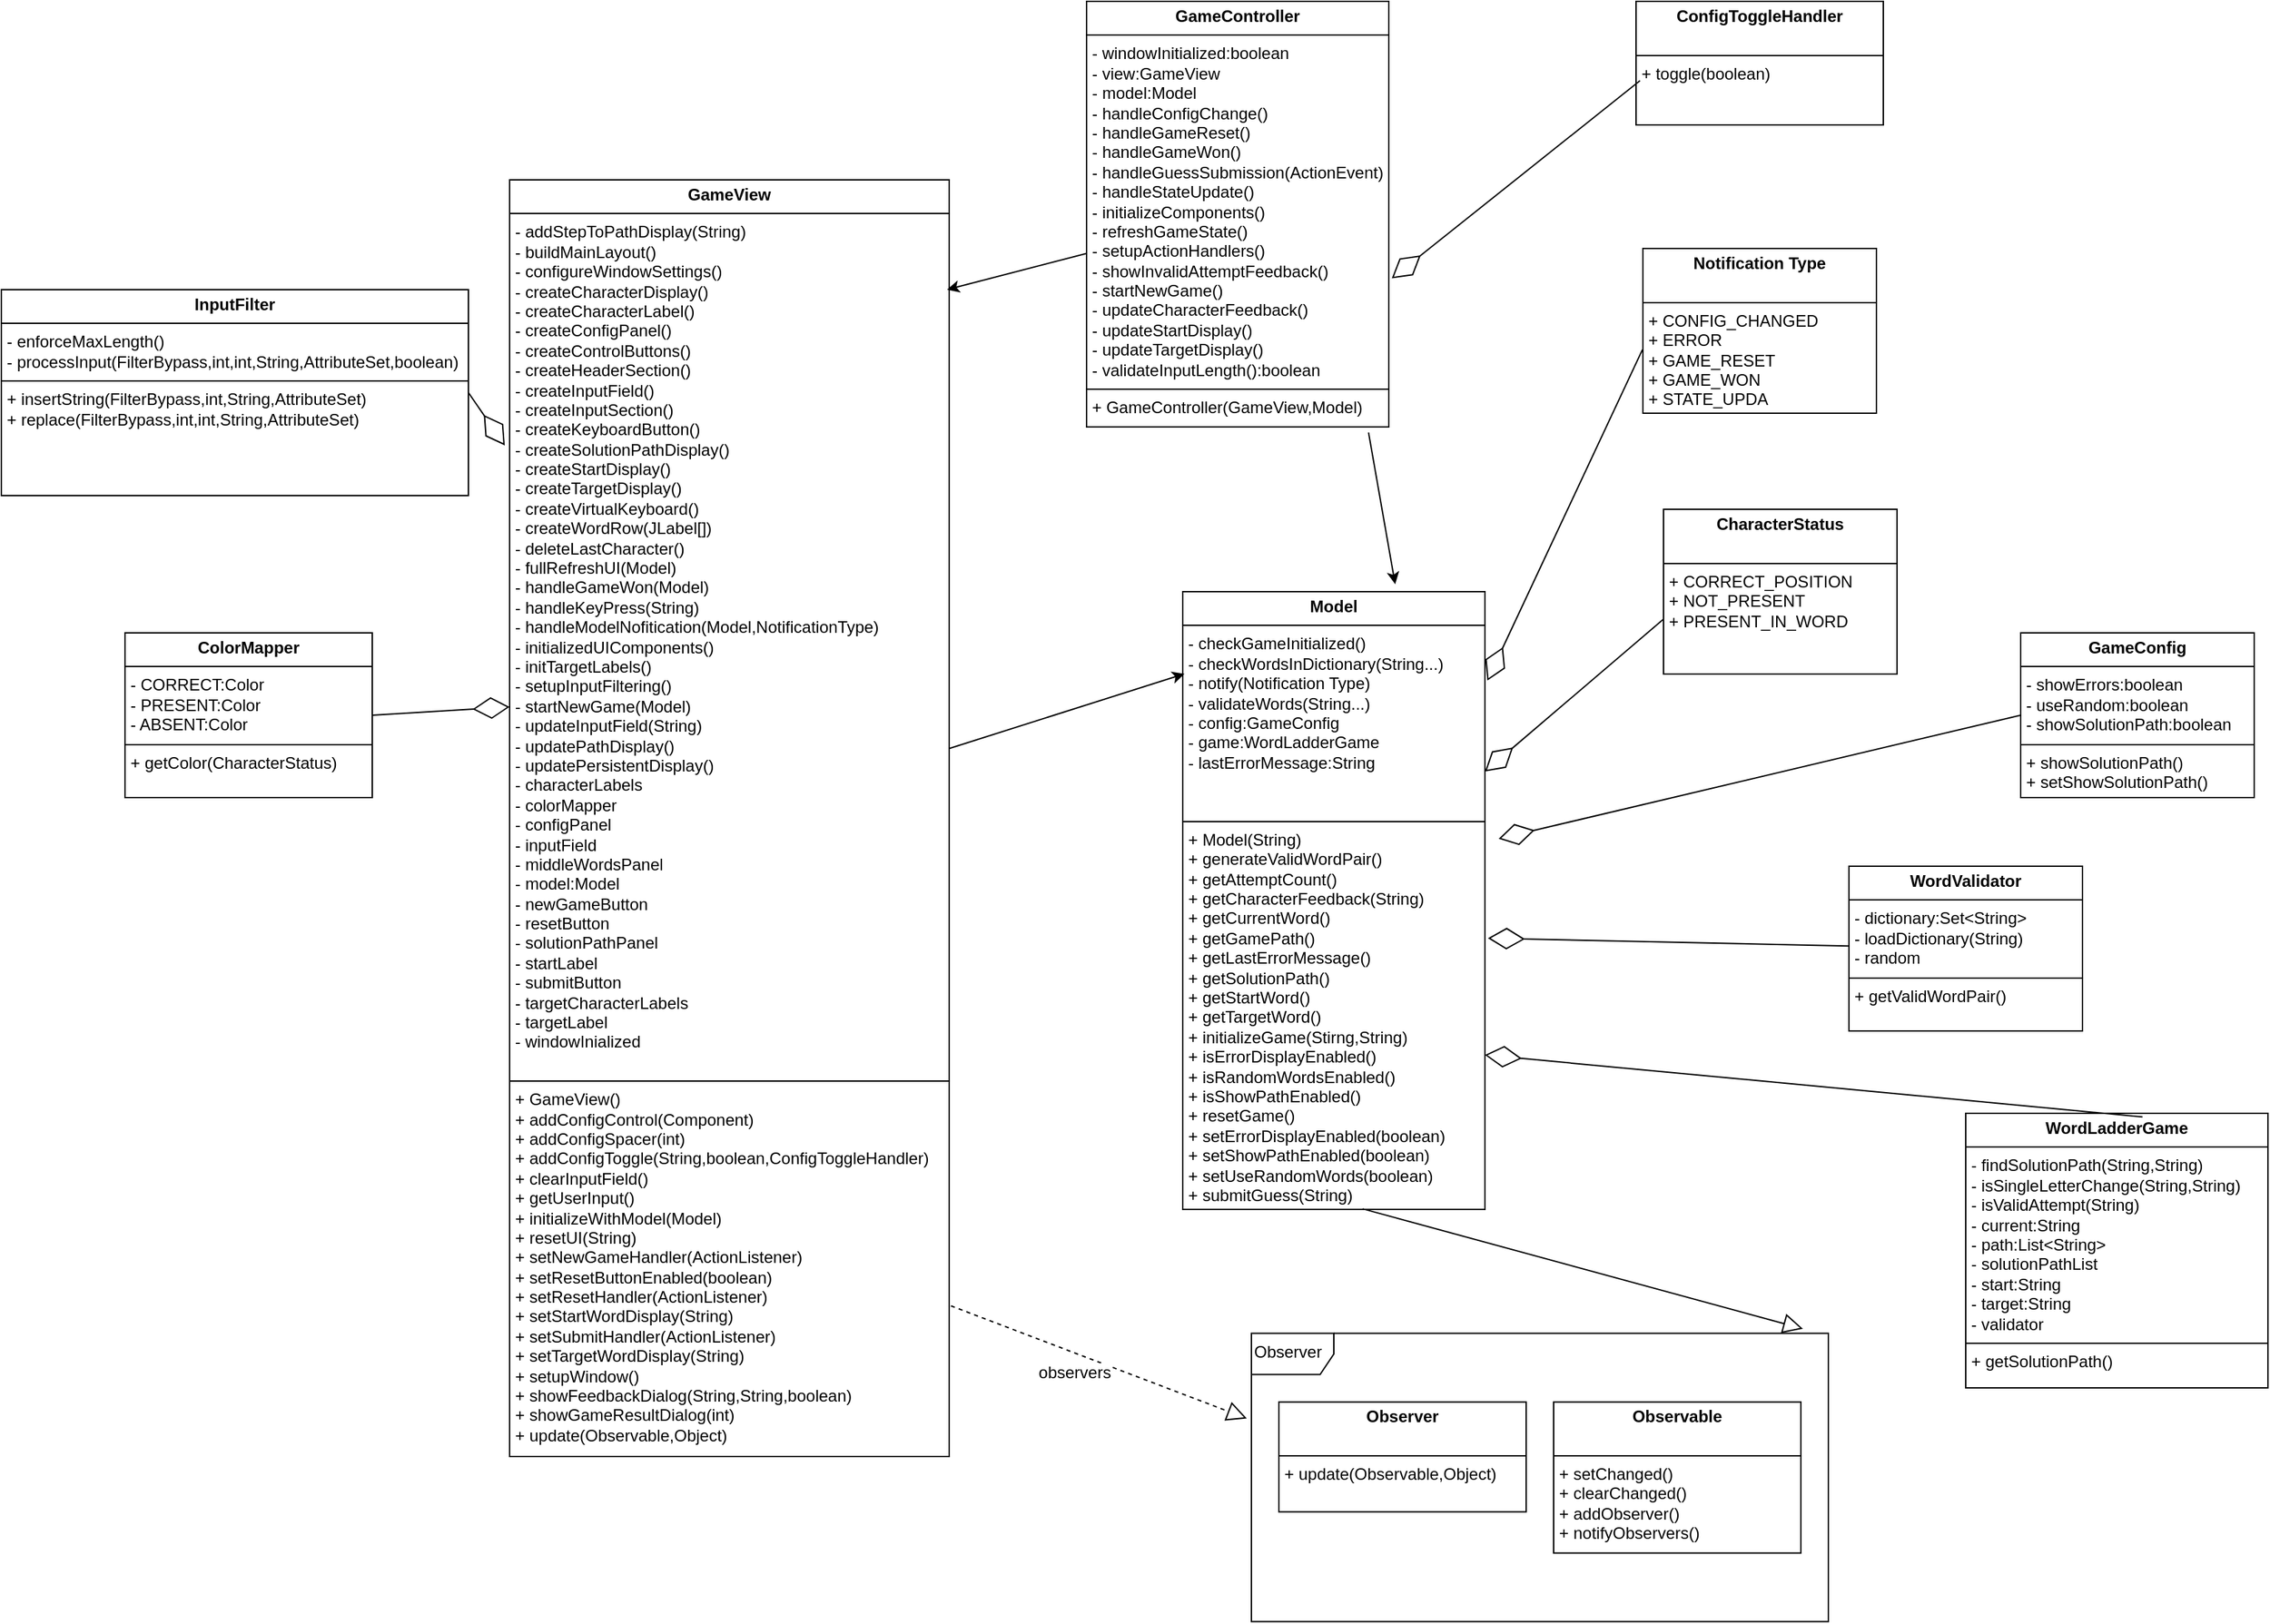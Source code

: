 <mxfile version="27.0.3">
  <diagram name="第 1 页" id="N_lK21XHhrQVnXlI5X9z">
    <mxGraphModel dx="4000" dy="1009" grid="1" gridSize="10" guides="1" tooltips="1" connect="1" arrows="1" fold="1" page="1" pageScale="1" pageWidth="1920" pageHeight="1200" math="0" shadow="0">
      <root>
        <mxCell id="0" />
        <mxCell id="1" parent="0" />
        <mxCell id="SyILPfKBwFXitxTcLytx-8" value="&lt;p style=&quot;margin:0px;margin-top:4px;text-align:center;&quot;&gt;&lt;b&gt;GameController&lt;/b&gt;&lt;/p&gt;&lt;hr size=&quot;1&quot; style=&quot;border-style:solid;&quot;&gt;&lt;p style=&quot;margin:0px;margin-left:4px;&quot;&gt;- windowInitialized:boolean&lt;/p&gt;&lt;p style=&quot;margin:0px;margin-left:4px;&quot;&gt;- view:GameView&lt;/p&gt;&lt;p style=&quot;margin:0px;margin-left:4px;&quot;&gt;- model:Model&lt;/p&gt;&lt;p style=&quot;margin:0px;margin-left:4px;&quot;&gt;- handleConfigChange()&lt;/p&gt;&lt;p style=&quot;margin:0px;margin-left:4px;&quot;&gt;- handleGameReset()&lt;/p&gt;&lt;p style=&quot;margin:0px;margin-left:4px;&quot;&gt;- handleGameWon()&lt;/p&gt;&lt;p style=&quot;margin:0px;margin-left:4px;&quot;&gt;- handleGuessSubmission(ActionEvent)&lt;/p&gt;&lt;p style=&quot;margin:0px;margin-left:4px;&quot;&gt;- handleStateUpdate()&lt;/p&gt;&lt;p style=&quot;margin:0px;margin-left:4px;&quot;&gt;- initializeComponents()&lt;/p&gt;&lt;p style=&quot;margin:0px;margin-left:4px;&quot;&gt;- refreshGameState()&lt;/p&gt;&lt;p style=&quot;margin:0px;margin-left:4px;&quot;&gt;- setupActionHandlers()&lt;/p&gt;&lt;p style=&quot;margin:0px;margin-left:4px;&quot;&gt;- showInvalidAttemptFeedback()&lt;/p&gt;&lt;p style=&quot;margin:0px;margin-left:4px;&quot;&gt;- startNewGame()&lt;/p&gt;&lt;p style=&quot;margin:0px;margin-left:4px;&quot;&gt;- updateCharacterFeedback()&lt;/p&gt;&lt;p style=&quot;margin:0px;margin-left:4px;&quot;&gt;- updateStartDisplay()&lt;/p&gt;&lt;p style=&quot;margin:0px;margin-left:4px;&quot;&gt;- updateTargetDisplay()&lt;/p&gt;&lt;p style=&quot;margin:0px;margin-left:4px;&quot;&gt;- validateInputLength():boolean&lt;/p&gt;&lt;hr size=&quot;1&quot; style=&quot;border-style:solid;&quot;&gt;&lt;p style=&quot;margin:0px;margin-left:4px;&quot;&gt;+ GameController(GameView,Model)&lt;/p&gt;&lt;p style=&quot;margin:0px;margin-left:4px;&quot;&gt;&lt;br&gt;&lt;/p&gt;" style="verticalAlign=top;align=left;overflow=fill;html=1;whiteSpace=wrap;" parent="1" vertex="1">
          <mxGeometry x="320" y="140" width="220" height="310" as="geometry" />
        </mxCell>
        <mxCell id="SyILPfKBwFXitxTcLytx-9" value="&lt;p style=&quot;margin:0px;margin-top:4px;text-align:center;&quot;&gt;&lt;b&gt;GameView&lt;/b&gt;&lt;/p&gt;&lt;hr size=&quot;1&quot; style=&quot;border-style:solid;&quot;&gt;&lt;p style=&quot;margin:0px;margin-left:4px;&quot;&gt;- addStepToPathDisplay(String)&lt;br&gt;&lt;/p&gt;&lt;p style=&quot;margin:0px;margin-left:4px;&quot;&gt;- buildMainLayout()&lt;/p&gt;&lt;p style=&quot;margin:0px;margin-left:4px;&quot;&gt;- configureWindowSettings()&lt;/p&gt;&lt;p style=&quot;margin:0px;margin-left:4px;&quot;&gt;- createCharacterDisplay()&lt;/p&gt;&lt;p style=&quot;margin:0px;margin-left:4px;&quot;&gt;- createCharacterLabel()&lt;/p&gt;&lt;p style=&quot;margin:0px;margin-left:4px;&quot;&gt;- createConfigPanel()&lt;/p&gt;&lt;p style=&quot;margin:0px;margin-left:4px;&quot;&gt;- createControlButtons()&lt;/p&gt;&lt;p style=&quot;margin:0px;margin-left:4px;&quot;&gt;- createHeaderSection()&lt;/p&gt;&lt;p style=&quot;margin:0px;margin-left:4px;&quot;&gt;- createInputField()&lt;/p&gt;&lt;p style=&quot;margin:0px;margin-left:4px;&quot;&gt;- createInputSection()&lt;/p&gt;&lt;p style=&quot;margin:0px;margin-left:4px;&quot;&gt;- createKeyboardButton()&lt;/p&gt;&lt;p style=&quot;margin:0px;margin-left:4px;&quot;&gt;- createSolutionPathDisplay()&lt;/p&gt;&lt;p style=&quot;margin:0px;margin-left:4px;&quot;&gt;- createStartDisplay()&lt;/p&gt;&lt;p style=&quot;margin:0px;margin-left:4px;&quot;&gt;- createTargetDisplay()&lt;/p&gt;&lt;p style=&quot;margin:0px;margin-left:4px;&quot;&gt;- createVirtualKeyboard()&lt;/p&gt;&lt;p style=&quot;margin:0px;margin-left:4px;&quot;&gt;- createWordRow(JLabel[])&lt;/p&gt;&lt;p style=&quot;margin:0px;margin-left:4px;&quot;&gt;- deleteLastCharacter()&lt;/p&gt;&lt;p style=&quot;margin:0px;margin-left:4px;&quot;&gt;- fullRefreshUI(Model)&lt;/p&gt;&lt;p style=&quot;margin:0px;margin-left:4px;&quot;&gt;- handleGameWon(Model)&lt;/p&gt;&lt;p style=&quot;margin:0px;margin-left:4px;&quot;&gt;- handleKeyPress(String)&lt;/p&gt;&lt;p style=&quot;margin:0px;margin-left:4px;&quot;&gt;- handleModelNofitication(Model,NotificationType)&lt;/p&gt;&lt;p style=&quot;margin:0px;margin-left:4px;&quot;&gt;- initializedUIComponents()&lt;/p&gt;&lt;p style=&quot;margin:0px;margin-left:4px;&quot;&gt;- initTargetLabels()&lt;/p&gt;&lt;p style=&quot;margin:0px;margin-left:4px;&quot;&gt;- setupInputFiltering()&lt;/p&gt;&lt;p style=&quot;margin:0px;margin-left:4px;&quot;&gt;- startNewGame(Model)&lt;/p&gt;&lt;p style=&quot;margin:0px;margin-left:4px;&quot;&gt;- updateInputField(String)&lt;/p&gt;&lt;p style=&quot;margin:0px;margin-left:4px;&quot;&gt;- updatePathDisplay()&lt;/p&gt;&lt;p style=&quot;margin:0px;margin-left:4px;&quot;&gt;- updatePersistentDisplay()&lt;/p&gt;&lt;p style=&quot;margin:0px;margin-left:4px;&quot;&gt;- characterLabels&lt;/p&gt;&lt;p style=&quot;margin:0px;margin-left:4px;&quot;&gt;- colorMapper&lt;/p&gt;&lt;p style=&quot;margin:0px;margin-left:4px;&quot;&gt;- configPanel&lt;/p&gt;&lt;p style=&quot;margin:0px;margin-left:4px;&quot;&gt;- inputField&lt;/p&gt;&lt;p style=&quot;margin:0px;margin-left:4px;&quot;&gt;- middleWordsPanel&lt;/p&gt;&lt;p style=&quot;margin:0px;margin-left:4px;&quot;&gt;- model:Model&lt;/p&gt;&lt;p style=&quot;margin:0px;margin-left:4px;&quot;&gt;- newGameButton&lt;/p&gt;&lt;p style=&quot;margin:0px;margin-left:4px;&quot;&gt;- resetButton&lt;/p&gt;&lt;p style=&quot;margin:0px;margin-left:4px;&quot;&gt;- solutionPathPanel&lt;/p&gt;&lt;p style=&quot;margin:0px;margin-left:4px;&quot;&gt;- startLabel&lt;/p&gt;&lt;p style=&quot;margin:0px;margin-left:4px;&quot;&gt;- submitButton&lt;/p&gt;&lt;p style=&quot;margin:0px;margin-left:4px;&quot;&gt;- targetCharacterLabels&lt;/p&gt;&lt;p style=&quot;margin:0px;margin-left:4px;&quot;&gt;- targetLabel&lt;/p&gt;&lt;p style=&quot;margin:0px;margin-left:4px;&quot;&gt;- windowInialized&lt;/p&gt;&lt;p style=&quot;margin:0px;margin-left:4px;&quot;&gt;&lt;br&gt;&lt;/p&gt;&lt;hr size=&quot;1&quot; style=&quot;border-style:solid;&quot;&gt;&lt;p style=&quot;margin:0px;margin-left:4px;&quot;&gt;+ GameView()&lt;/p&gt;&lt;p style=&quot;margin:0px;margin-left:4px;&quot;&gt;+ addConfigControl(Component)&lt;/p&gt;&lt;p style=&quot;margin:0px;margin-left:4px;&quot;&gt;+ addConfigSpacer(int)&lt;/p&gt;&lt;p style=&quot;margin:0px;margin-left:4px;&quot;&gt;+ addConfigToggle(String,boolean,ConfigToggleHandler)&lt;/p&gt;&lt;p style=&quot;margin:0px;margin-left:4px;&quot;&gt;+ clearInputField()&lt;/p&gt;&lt;p style=&quot;margin:0px;margin-left:4px;&quot;&gt;+ getUserInput()&lt;/p&gt;&lt;p style=&quot;margin:0px;margin-left:4px;&quot;&gt;+ initializeWithModel(Model)&lt;/p&gt;&lt;p style=&quot;margin:0px;margin-left:4px;&quot;&gt;+ resetUI(String)&lt;/p&gt;&lt;p style=&quot;margin:0px;margin-left:4px;&quot;&gt;+ setNewGameHandler(ActionListener)&lt;/p&gt;&lt;p style=&quot;margin:0px;margin-left:4px;&quot;&gt;+ setResetButtonEnabled(boolean)&lt;/p&gt;&lt;p style=&quot;margin:0px;margin-left:4px;&quot;&gt;+ setResetHandler(ActionListener)&lt;/p&gt;&lt;p style=&quot;margin:0px;margin-left:4px;&quot;&gt;+ setStartWordDisplay(String)&lt;/p&gt;&lt;p style=&quot;margin:0px;margin-left:4px;&quot;&gt;+ setSubmitHandler(ActionListener)&lt;/p&gt;&lt;p style=&quot;margin:0px;margin-left:4px;&quot;&gt;+ setTargetWordDisplay(String)&lt;/p&gt;&lt;p style=&quot;margin:0px;margin-left:4px;&quot;&gt;+ setupWindow()&lt;/p&gt;&lt;p style=&quot;margin:0px;margin-left:4px;&quot;&gt;+ showFeedbackDialog(String,String,boolean)&lt;/p&gt;&lt;p style=&quot;margin:0px;margin-left:4px;&quot;&gt;+ showGameResultDialog(int)&lt;/p&gt;&lt;p style=&quot;margin:0px;margin-left:4px;&quot;&gt;+ update(Observable,Object)&lt;/p&gt;&lt;p style=&quot;margin:0px;margin-left:4px;&quot;&gt;&lt;br&gt;&lt;/p&gt;" style="verticalAlign=top;align=left;overflow=fill;html=1;whiteSpace=wrap;" parent="1" vertex="1">
          <mxGeometry x="-100" y="270" width="320" height="930" as="geometry" />
        </mxCell>
        <mxCell id="SyILPfKBwFXitxTcLytx-10" value="&lt;p style=&quot;margin:0px;margin-top:4px;text-align:center;&quot;&gt;&lt;b&gt;ConfigToggleHandler&lt;/b&gt;&lt;/p&gt;&lt;br&gt;&lt;hr size=&quot;1&quot; style=&quot;border-style:solid;&quot;&gt;&lt;p style=&quot;margin:0px;margin-left:4px;&quot;&gt;+ toggle(boolean)&lt;/p&gt;" style="verticalAlign=top;align=left;overflow=fill;html=1;whiteSpace=wrap;" parent="1" vertex="1">
          <mxGeometry x="720" y="140" width="180" height="90" as="geometry" />
        </mxCell>
        <mxCell id="SyILPfKBwFXitxTcLytx-11" value="" style="endArrow=diamondThin;endFill=0;endSize=24;html=1;rounded=0;exitX=0.016;exitY=0.642;exitDx=0;exitDy=0;exitPerimeter=0;entryX=1.01;entryY=0.651;entryDx=0;entryDy=0;entryPerimeter=0;" parent="1" source="SyILPfKBwFXitxTcLytx-10" target="SyILPfKBwFXitxTcLytx-8" edge="1">
          <mxGeometry width="160" relative="1" as="geometry">
            <mxPoint x="300" y="320" as="sourcePoint" />
            <mxPoint x="460" y="320" as="targetPoint" />
          </mxGeometry>
        </mxCell>
        <mxCell id="SyILPfKBwFXitxTcLytx-12" value="&lt;p style=&quot;margin:0px;margin-top:4px;text-align:center;&quot;&gt;&lt;b&gt;Model&lt;/b&gt;&lt;/p&gt;&lt;hr size=&quot;1&quot; style=&quot;border-style:solid;&quot;&gt;&lt;p style=&quot;margin:0px;margin-left:4px;&quot;&gt;- checkGameInitialized()&lt;br&gt;&lt;/p&gt;&lt;p style=&quot;margin:0px;margin-left:4px;&quot;&gt;- checkWordsInDictionary(String...)&lt;/p&gt;&lt;p style=&quot;margin:0px;margin-left:4px;&quot;&gt;- notify(Notification Type)&lt;/p&gt;&lt;p style=&quot;margin:0px;margin-left:4px;&quot;&gt;- validateWords(String...)&lt;/p&gt;&lt;p style=&quot;margin:0px;margin-left:4px;&quot;&gt;- config:GameConfig&lt;/p&gt;&lt;p style=&quot;margin:0px;margin-left:4px;&quot;&gt;- game:WordLadderGame&lt;/p&gt;&lt;p style=&quot;margin:0px;margin-left:4px;&quot;&gt;- lastErrorMessage:String&lt;/p&gt;&lt;p style=&quot;margin:0px;margin-left:4px;&quot;&gt;&lt;br&gt;&lt;/p&gt;&lt;p style=&quot;margin:0px;margin-left:4px;&quot;&gt;&lt;br&gt;&lt;/p&gt;&lt;hr size=&quot;1&quot; style=&quot;border-style:solid;&quot;&gt;&lt;p style=&quot;margin:0px;margin-left:4px;&quot;&gt;+ Model(String)&lt;/p&gt;&lt;p style=&quot;margin:0px;margin-left:4px;&quot;&gt;+ generateValidWordPair()&lt;/p&gt;&lt;p style=&quot;margin:0px;margin-left:4px;&quot;&gt;+ getAttemptCount()&lt;/p&gt;&lt;p style=&quot;margin:0px;margin-left:4px;&quot;&gt;+ getCharacterFeedback(String)&lt;/p&gt;&lt;p style=&quot;margin:0px;margin-left:4px;&quot;&gt;+ getCurrentWord()&lt;/p&gt;&lt;p style=&quot;margin:0px;margin-left:4px;&quot;&gt;+ getGamePath()&lt;/p&gt;&lt;p style=&quot;margin:0px;margin-left:4px;&quot;&gt;+ getLastErrorMessage()&lt;/p&gt;&lt;p style=&quot;margin:0px;margin-left:4px;&quot;&gt;+ getSolutionPath()&lt;/p&gt;&lt;p style=&quot;margin:0px;margin-left:4px;&quot;&gt;+ getStartWord()&lt;/p&gt;&lt;p style=&quot;margin:0px;margin-left:4px;&quot;&gt;+ getTargetWord()&lt;/p&gt;&lt;p style=&quot;margin:0px;margin-left:4px;&quot;&gt;+ initializeGame(Stirng,String)&lt;/p&gt;&lt;p style=&quot;margin:0px;margin-left:4px;&quot;&gt;+ isErrorDisplayEnabled()&lt;/p&gt;&lt;p style=&quot;margin:0px;margin-left:4px;&quot;&gt;+ isRandomWordsEnabled()&lt;/p&gt;&lt;p style=&quot;margin:0px;margin-left:4px;&quot;&gt;+ isShowPathEnabled()&lt;/p&gt;&lt;p style=&quot;margin:0px;margin-left:4px;&quot;&gt;+ resetGame()&lt;/p&gt;&lt;p style=&quot;margin:0px;margin-left:4px;&quot;&gt;+ setErrorDisplayEnabled(boolean)&lt;/p&gt;&lt;p style=&quot;margin:0px;margin-left:4px;&quot;&gt;+ setShowPathEnabled(boolean)&lt;/p&gt;&lt;p style=&quot;margin:0px;margin-left:4px;&quot;&gt;+ setUseRandomWords(boolean)&lt;/p&gt;&lt;p style=&quot;margin:0px;margin-left:4px;&quot;&gt;+ submitGuess(String)&lt;/p&gt;" style="verticalAlign=top;align=left;overflow=fill;html=1;whiteSpace=wrap;" parent="1" vertex="1">
          <mxGeometry x="390" y="570" width="220" height="450" as="geometry" />
        </mxCell>
        <mxCell id="SyILPfKBwFXitxTcLytx-13" value="&lt;p style=&quot;margin:0px;margin-top:4px;text-align:center;&quot;&gt;&lt;b&gt;WordLadderGame&lt;/b&gt;&lt;/p&gt;&lt;hr size=&quot;1&quot; style=&quot;border-style:solid;&quot;&gt;&lt;p style=&quot;margin:0px;margin-left:4px;&quot;&gt;- findSolutionPath(String,String)&lt;br&gt;&lt;/p&gt;&lt;p style=&quot;margin:0px;margin-left:4px;&quot;&gt;- isSingleLetterChange(String,String)&lt;/p&gt;&lt;p style=&quot;margin:0px;margin-left:4px;&quot;&gt;- isValidAttempt(String)&lt;/p&gt;&lt;p style=&quot;margin:0px;margin-left:4px;&quot;&gt;- current:String&lt;/p&gt;&lt;p style=&quot;margin:0px;margin-left:4px;&quot;&gt;- path:List&amp;lt;String&amp;gt;&lt;/p&gt;&lt;p style=&quot;margin:0px;margin-left:4px;&quot;&gt;- solutionPathList&lt;/p&gt;&lt;p style=&quot;margin:0px;margin-left:4px;&quot;&gt;- start:String&lt;/p&gt;&lt;p style=&quot;margin:0px;margin-left:4px;&quot;&gt;- target:String&lt;/p&gt;&lt;p style=&quot;margin:0px;margin-left:4px;&quot;&gt;- validator&lt;/p&gt;&lt;hr size=&quot;1&quot; style=&quot;border-style:solid;&quot;&gt;&lt;p style=&quot;margin:0px;margin-left:4px;&quot;&gt;+ getSolutionPath()&lt;/p&gt;" style="verticalAlign=top;align=left;overflow=fill;html=1;whiteSpace=wrap;" parent="1" vertex="1">
          <mxGeometry x="960" y="950" width="220" height="200" as="geometry" />
        </mxCell>
        <mxCell id="SyILPfKBwFXitxTcLytx-14" value="&lt;p style=&quot;margin:0px;margin-top:4px;text-align:center;&quot;&gt;&lt;b&gt;WordValidator&lt;/b&gt;&lt;/p&gt;&lt;hr size=&quot;1&quot; style=&quot;border-style:solid;&quot;&gt;&lt;p style=&quot;margin:0px;margin-left:4px;&quot;&gt;- dictionary:Set&amp;lt;String&amp;gt;&lt;br&gt;&lt;/p&gt;&lt;p style=&quot;margin:0px;margin-left:4px;&quot;&gt;- loadDictionary(String)&lt;/p&gt;&lt;p style=&quot;margin:0px;margin-left:4px;&quot;&gt;- random&lt;/p&gt;&lt;hr size=&quot;1&quot; style=&quot;border-style:solid;&quot;&gt;&lt;p style=&quot;margin:0px;margin-left:4px;&quot;&gt;&lt;span style=&quot;background-color: transparent; color: light-dark(rgb(0, 0, 0), rgb(255, 255, 255));&quot;&gt;+ getValidWordPair()&lt;/span&gt;&lt;/p&gt;" style="verticalAlign=top;align=left;overflow=fill;html=1;whiteSpace=wrap;" parent="1" vertex="1">
          <mxGeometry x="875" y="770" width="170" height="120" as="geometry" />
        </mxCell>
        <mxCell id="SyILPfKBwFXitxTcLytx-15" value="" style="endArrow=diamondThin;endFill=0;endSize=24;html=1;rounded=0;entryX=1;entryY=0.75;entryDx=0;entryDy=0;exitX=0.585;exitY=0.013;exitDx=0;exitDy=0;exitPerimeter=0;" parent="1" source="SyILPfKBwFXitxTcLytx-13" target="SyILPfKBwFXitxTcLytx-12" edge="1">
          <mxGeometry width="160" relative="1" as="geometry">
            <mxPoint x="300" y="820" as="sourcePoint" />
            <mxPoint x="460" y="820" as="targetPoint" />
          </mxGeometry>
        </mxCell>
        <mxCell id="SyILPfKBwFXitxTcLytx-16" value="" style="endArrow=diamondThin;endFill=0;endSize=24;html=1;rounded=0;entryX=1.01;entryY=0.561;entryDx=0;entryDy=0;entryPerimeter=0;" parent="1" source="SyILPfKBwFXitxTcLytx-14" target="SyILPfKBwFXitxTcLytx-12" edge="1">
          <mxGeometry width="160" relative="1" as="geometry">
            <mxPoint x="300" y="820" as="sourcePoint" />
            <mxPoint x="460" y="820" as="targetPoint" />
          </mxGeometry>
        </mxCell>
        <mxCell id="SyILPfKBwFXitxTcLytx-20" value="" style="endArrow=diamondThin;endFill=0;endSize=24;html=1;rounded=0;fontFamily=Helvetica;fontSize=12;fontColor=default;exitX=1;exitY=0.5;exitDx=0;exitDy=0;entryX=-0.011;entryY=0.208;entryDx=0;entryDy=0;entryPerimeter=0;" parent="1" source="aeLGnqfJ5R17CuOnQyo8-1" target="SyILPfKBwFXitxTcLytx-9" edge="1">
          <mxGeometry width="160" relative="1" as="geometry">
            <mxPoint x="50" y="520" as="sourcePoint" />
            <mxPoint x="210" y="520" as="targetPoint" />
          </mxGeometry>
        </mxCell>
        <mxCell id="SyILPfKBwFXitxTcLytx-21" value="" style="endArrow=diamondThin;endFill=0;endSize=24;html=1;rounded=0;fontFamily=Helvetica;fontSize=12;fontColor=default;exitX=1;exitY=0.5;exitDx=0;exitDy=0;entryX=0.014;entryY=0.467;entryDx=0;entryDy=0;entryPerimeter=0;" parent="1" source="SyILPfKBwFXitxTcLytx-19" edge="1">
          <mxGeometry width="160" relative="1" as="geometry">
            <mxPoint x="-350.78" y="650.0" as="sourcePoint" />
            <mxPoint x="-100.0" y="653.95" as="targetPoint" />
          </mxGeometry>
        </mxCell>
        <mxCell id="SyILPfKBwFXitxTcLytx-23" value="&lt;p style=&quot;margin:0px;margin-top:4px;text-align:center;&quot;&gt;&lt;b&gt;Observer&lt;/b&gt;&lt;/p&gt;&lt;p style=&quot;margin:0px;margin-left:4px;&quot;&gt;&lt;br&gt;&lt;/p&gt;&lt;hr size=&quot;1&quot; style=&quot;border-style:solid;&quot;&gt;&lt;p style=&quot;margin:0px;margin-left:4px;&quot;&gt;+ update(Observable,Object)&lt;/p&gt;" style="verticalAlign=top;align=left;overflow=fill;html=1;whiteSpace=wrap;" parent="1" vertex="1">
          <mxGeometry x="460" y="1160.3" width="180" height="80" as="geometry" />
        </mxCell>
        <mxCell id="SyILPfKBwFXitxTcLytx-24" value="&lt;p style=&quot;margin:0px;margin-top:4px;text-align:center;&quot;&gt;&lt;b&gt;Observable&lt;/b&gt;&lt;/p&gt;&lt;p style=&quot;margin:0px;margin-left:4px;&quot;&gt;&lt;br&gt;&lt;/p&gt;&lt;hr size=&quot;1&quot; style=&quot;border-style:solid;&quot;&gt;&lt;p style=&quot;margin:0px;margin-left:4px;&quot;&gt;+ setChanged()&lt;/p&gt;&lt;p style=&quot;margin:0px;margin-left:4px;&quot;&gt;+ clearChanged()&lt;/p&gt;&lt;p style=&quot;margin:0px;margin-left:4px;&quot;&gt;+ addObserver()&lt;/p&gt;&lt;p style=&quot;margin:0px;margin-left:4px;&quot;&gt;+ notifyObservers()&lt;/p&gt;" style="verticalAlign=top;align=left;overflow=fill;html=1;whiteSpace=wrap;" parent="1" vertex="1">
          <mxGeometry x="660" y="1160.3" width="180" height="110" as="geometry" />
        </mxCell>
        <mxCell id="SyILPfKBwFXitxTcLytx-25" value="Observer" style="shape=umlFrame;whiteSpace=wrap;html=1;pointerEvents=0;strokeColor=default;align=left;verticalAlign=top;fontFamily=Helvetica;fontSize=12;fontColor=default;fillColor=default;" parent="1" vertex="1">
          <mxGeometry x="440" y="1110.3" width="420" height="210" as="geometry" />
        </mxCell>
        <mxCell id="SyILPfKBwFXitxTcLytx-26" value="" style="endArrow=block;endFill=0;endSize=12;html=1;rounded=0;fontFamily=Helvetica;fontSize=12;fontColor=default;exitX=1.004;exitY=0.882;exitDx=0;exitDy=0;exitPerimeter=0;entryX=-0.008;entryY=0.295;entryDx=0;entryDy=0;entryPerimeter=0;dashed=1;" parent="1" source="SyILPfKBwFXitxTcLytx-9" target="SyILPfKBwFXitxTcLytx-25" edge="1">
          <mxGeometry width="160" relative="1" as="geometry">
            <mxPoint x="50" y="720" as="sourcePoint" />
            <mxPoint x="210" y="720" as="targetPoint" />
            <Array as="points" />
          </mxGeometry>
        </mxCell>
        <mxCell id="SyILPfKBwFXitxTcLytx-34" value="observers" style="edgeLabel;html=1;align=center;verticalAlign=middle;resizable=0;points=[];strokeColor=default;fontFamily=Helvetica;fontSize=12;fontColor=default;fillColor=default;" parent="SyILPfKBwFXitxTcLytx-26" vertex="1" connectable="0">
          <mxGeometry x="0.26" y="-1" relative="1" as="geometry">
            <mxPoint x="-46" y="-4" as="offset" />
          </mxGeometry>
        </mxCell>
        <mxCell id="SyILPfKBwFXitxTcLytx-28" value="" style="endArrow=block;endFill=0;endSize=12;html=1;rounded=0;fontFamily=Helvetica;fontSize=12;fontColor=default;entryX=0.956;entryY=-0.016;entryDx=0;entryDy=0;entryPerimeter=0;exitX=0.595;exitY=0.999;exitDx=0;exitDy=0;exitPerimeter=0;" parent="1" source="SyILPfKBwFXitxTcLytx-12" target="SyILPfKBwFXitxTcLytx-25" edge="1">
          <mxGeometry width="160" relative="1" as="geometry">
            <mxPoint x="50" y="720" as="sourcePoint" />
            <mxPoint x="210" y="720" as="targetPoint" />
          </mxGeometry>
        </mxCell>
        <mxCell id="SyILPfKBwFXitxTcLytx-29" value="&lt;p style=&quot;margin:0px;margin-top:4px;text-align:center;&quot;&gt;&lt;b&gt;GameConfig&lt;/b&gt;&lt;/p&gt;&lt;hr size=&quot;1&quot; style=&quot;border-style:solid;&quot;&gt;&lt;p style=&quot;margin:0px;margin-left:4px;&quot;&gt;- showErrors:boolean&lt;br&gt;&lt;/p&gt;&lt;p style=&quot;margin:0px;margin-left:4px;&quot;&gt;- useRandom:boolean&lt;/p&gt;&lt;p style=&quot;margin:0px;margin-left:4px;&quot;&gt;- showSolutionPath:boolean&lt;/p&gt;&lt;hr size=&quot;1&quot; style=&quot;border-style:solid;&quot;&gt;&lt;p style=&quot;margin:0px;margin-left:4px;&quot;&gt;+ showSolutionPath()&lt;/p&gt;&lt;p style=&quot;margin:0px;margin-left:4px;&quot;&gt;+ setShowSolutionPath()&lt;/p&gt;" style="verticalAlign=top;align=left;overflow=fill;html=1;whiteSpace=wrap;" parent="1" vertex="1">
          <mxGeometry x="1000" y="600" width="170" height="120" as="geometry" />
        </mxCell>
        <mxCell id="SyILPfKBwFXitxTcLytx-30" value="" style="endArrow=diamondThin;endFill=0;endSize=24;html=1;rounded=0;fontFamily=Helvetica;fontSize=12;fontColor=default;exitX=0;exitY=0.5;exitDx=0;exitDy=0;" parent="1" source="SyILPfKBwFXitxTcLytx-29" edge="1">
          <mxGeometry width="160" relative="1" as="geometry">
            <mxPoint x="450" y="1020" as="sourcePoint" />
            <mxPoint x="620" y="750" as="targetPoint" />
          </mxGeometry>
        </mxCell>
        <mxCell id="SyILPfKBwFXitxTcLytx-31" value="" style="endArrow=classic;html=1;rounded=0;fontFamily=Helvetica;fontSize=12;fontColor=default;entryX=0.995;entryY=0.086;entryDx=0;entryDy=0;entryPerimeter=0;" parent="1" source="SyILPfKBwFXitxTcLytx-8" target="SyILPfKBwFXitxTcLytx-9" edge="1">
          <mxGeometry width="50" height="50" relative="1" as="geometry">
            <mxPoint x="120" y="650" as="sourcePoint" />
            <mxPoint x="150" y="220" as="targetPoint" />
          </mxGeometry>
        </mxCell>
        <mxCell id="SyILPfKBwFXitxTcLytx-32" value="" style="endArrow=classic;html=1;rounded=0;fontFamily=Helvetica;fontSize=12;fontColor=default;exitX=0.933;exitY=1.013;exitDx=0;exitDy=0;exitPerimeter=0;entryX=0.703;entryY=-0.012;entryDx=0;entryDy=0;entryPerimeter=0;" parent="1" source="SyILPfKBwFXitxTcLytx-8" target="SyILPfKBwFXitxTcLytx-12" edge="1">
          <mxGeometry width="50" height="50" relative="1" as="geometry">
            <mxPoint x="540" y="450" as="sourcePoint" />
            <mxPoint x="590" y="400" as="targetPoint" />
          </mxGeometry>
        </mxCell>
        <mxCell id="SyILPfKBwFXitxTcLytx-33" value="" style="endArrow=classic;html=1;rounded=0;fontFamily=Helvetica;fontSize=12;fontColor=default;entryX=0.006;entryY=0.133;entryDx=0;entryDy=0;entryPerimeter=0;" parent="1" source="SyILPfKBwFXitxTcLytx-9" target="SyILPfKBwFXitxTcLytx-12" edge="1">
          <mxGeometry width="50" height="50" relative="1" as="geometry">
            <mxPoint x="300" y="650" as="sourcePoint" />
            <mxPoint x="350" y="600" as="targetPoint" />
          </mxGeometry>
        </mxCell>
        <mxCell id="aeLGnqfJ5R17CuOnQyo8-1" value="&lt;p style=&quot;margin:0px;margin-top:4px;text-align:center;&quot;&gt;&lt;b&gt;InputFilter&lt;/b&gt;&lt;/p&gt;&lt;hr size=&quot;1&quot; style=&quot;border-style:solid;&quot;&gt;&lt;p style=&quot;margin:0px;margin-left:4px;&quot;&gt;- enforceMaxLength()&lt;br&gt;&lt;/p&gt;&lt;p style=&quot;margin:0px;margin-left:4px;&quot;&gt;- processInput(FilterBypass,int,int,String,AttributeSet,boolean)&lt;/p&gt;&lt;hr size=&quot;1&quot; style=&quot;border-style:solid;&quot;&gt;&lt;p style=&quot;margin:0px;margin-left:4px;&quot;&gt;+ insertString(FilterBypass,int,String,AttributeSet)&lt;/p&gt;&lt;p style=&quot;margin:0px;margin-left:4px;&quot;&gt;+ replace(FilterBypass,int,int,String,AttributeSet)&lt;/p&gt;" style="verticalAlign=top;align=left;overflow=fill;html=1;whiteSpace=wrap;" vertex="1" parent="1">
          <mxGeometry x="-470" y="350" width="340" height="150" as="geometry" />
        </mxCell>
        <mxCell id="aeLGnqfJ5R17CuOnQyo8-2" value="&lt;p style=&quot;margin:0px;margin-top:4px;text-align:center;&quot;&gt;&lt;b&gt;CharacterStatus&lt;/b&gt;&lt;/p&gt;&lt;p style=&quot;margin:0px;margin-left:4px;&quot;&gt;&lt;br&gt;&lt;/p&gt;&lt;hr size=&quot;1&quot; style=&quot;border-style:solid;&quot;&gt;&lt;p style=&quot;margin:0px;margin-left:4px;&quot;&gt;+ CORRECT_POSITION&lt;/p&gt;&lt;p style=&quot;margin:0px;margin-left:4px;&quot;&gt;+ NOT_PRESENT&lt;/p&gt;&lt;p style=&quot;margin:0px;margin-left:4px;&quot;&gt;+ PRESENT_IN_WORD&lt;/p&gt;" style="verticalAlign=top;align=left;overflow=fill;html=1;whiteSpace=wrap;" vertex="1" parent="1">
          <mxGeometry x="740" y="510" width="170" height="120" as="geometry" />
        </mxCell>
        <mxCell id="aeLGnqfJ5R17CuOnQyo8-3" value="" style="endArrow=diamondThin;endFill=0;endSize=24;html=1;rounded=0;fontFamily=Helvetica;fontSize=12;fontColor=default;exitX=0;exitY=0.667;exitDx=0;exitDy=0;exitPerimeter=0;" edge="1" parent="1" source="aeLGnqfJ5R17CuOnQyo8-2" target="SyILPfKBwFXitxTcLytx-12">
          <mxGeometry width="160" relative="1" as="geometry">
            <mxPoint x="840" y="870" as="sourcePoint" />
            <mxPoint x="563" y="752" as="targetPoint" />
          </mxGeometry>
        </mxCell>
        <mxCell id="aeLGnqfJ5R17CuOnQyo8-4" value="&lt;p style=&quot;margin:0px;margin-top:4px;text-align:center;&quot;&gt;&lt;b&gt;Notification Type&lt;/b&gt;&lt;/p&gt;&lt;p style=&quot;margin:0px;margin-left:4px;&quot;&gt;&lt;br&gt;&lt;/p&gt;&lt;hr size=&quot;1&quot; style=&quot;border-style:solid;&quot;&gt;&lt;p style=&quot;margin:0px;margin-left:4px;&quot;&gt;+ CONFIG_CHANGED&lt;br&gt;&lt;/p&gt;&lt;p style=&quot;margin:0px;margin-left:4px;&quot;&gt;+ ERROR&lt;/p&gt;&lt;p style=&quot;margin:0px;margin-left:4px;&quot;&gt;+ GAME_RESET&lt;/p&gt;&lt;p style=&quot;margin:0px;margin-left:4px;&quot;&gt;+ GAME_WON&lt;/p&gt;&lt;p style=&quot;margin:0px;margin-left:4px;&quot;&gt;+ STATE_UPDA&lt;/p&gt;" style="verticalAlign=top;align=left;overflow=fill;html=1;whiteSpace=wrap;" vertex="1" parent="1">
          <mxGeometry x="725" y="320" width="170" height="120" as="geometry" />
        </mxCell>
        <mxCell id="aeLGnqfJ5R17CuOnQyo8-5" value="" style="endArrow=diamondThin;endFill=0;endSize=24;html=1;rounded=0;fontFamily=Helvetica;fontSize=12;fontColor=default;exitX=-0.002;exitY=0.614;exitDx=0;exitDy=0;exitPerimeter=0;entryX=1.008;entryY=0.144;entryDx=0;entryDy=0;entryPerimeter=0;" edge="1" parent="1" source="aeLGnqfJ5R17CuOnQyo8-4" target="SyILPfKBwFXitxTcLytx-12">
          <mxGeometry width="160" relative="1" as="geometry">
            <mxPoint x="670" y="520" as="sourcePoint" />
            <mxPoint x="540" y="534" as="targetPoint" />
          </mxGeometry>
        </mxCell>
        <mxCell id="aeLGnqfJ5R17CuOnQyo8-7" value="" style="endArrow=diamondThin;endFill=0;endSize=24;html=1;rounded=0;fontFamily=Helvetica;fontSize=12;fontColor=default;exitX=0.965;exitY=1.003;exitDx=0;exitDy=0;exitPerimeter=0;entryX=0.014;entryY=0.467;entryDx=0;entryDy=0;entryPerimeter=0;" edge="1" parent="1" target="SyILPfKBwFXitxTcLytx-19">
          <mxGeometry width="160" relative="1" as="geometry">
            <mxPoint x="-350.78" y="650.0" as="sourcePoint" />
            <mxPoint x="-100.0" y="653.95" as="targetPoint" />
          </mxGeometry>
        </mxCell>
        <mxCell id="SyILPfKBwFXitxTcLytx-19" value="&lt;p style=&quot;margin:0px;margin-top:4px;text-align:center;&quot;&gt;&lt;b&gt;ColorMapper&lt;/b&gt;&lt;/p&gt;&lt;hr size=&quot;1&quot; style=&quot;border-style:solid;&quot;&gt;&lt;p style=&quot;margin:0px;margin-left:4px;&quot;&gt;- CORRECT:Color&lt;br&gt;&lt;/p&gt;&lt;p style=&quot;margin:0px;margin-left:4px;&quot;&gt;- PRESENT:Color&lt;/p&gt;&lt;p style=&quot;margin:0px;margin-left:4px;&quot;&gt;- ABSENT:Color&lt;/p&gt;&lt;hr size=&quot;1&quot; style=&quot;border-style:solid;&quot;&gt;&lt;p style=&quot;margin:0px;margin-left:4px;&quot;&gt;+ getColor(CharacterStatus)&lt;/p&gt;" style="verticalAlign=top;align=left;overflow=fill;html=1;whiteSpace=wrap;" parent="1" vertex="1">
          <mxGeometry x="-380" y="600" width="180" height="120" as="geometry" />
        </mxCell>
      </root>
    </mxGraphModel>
  </diagram>
</mxfile>
